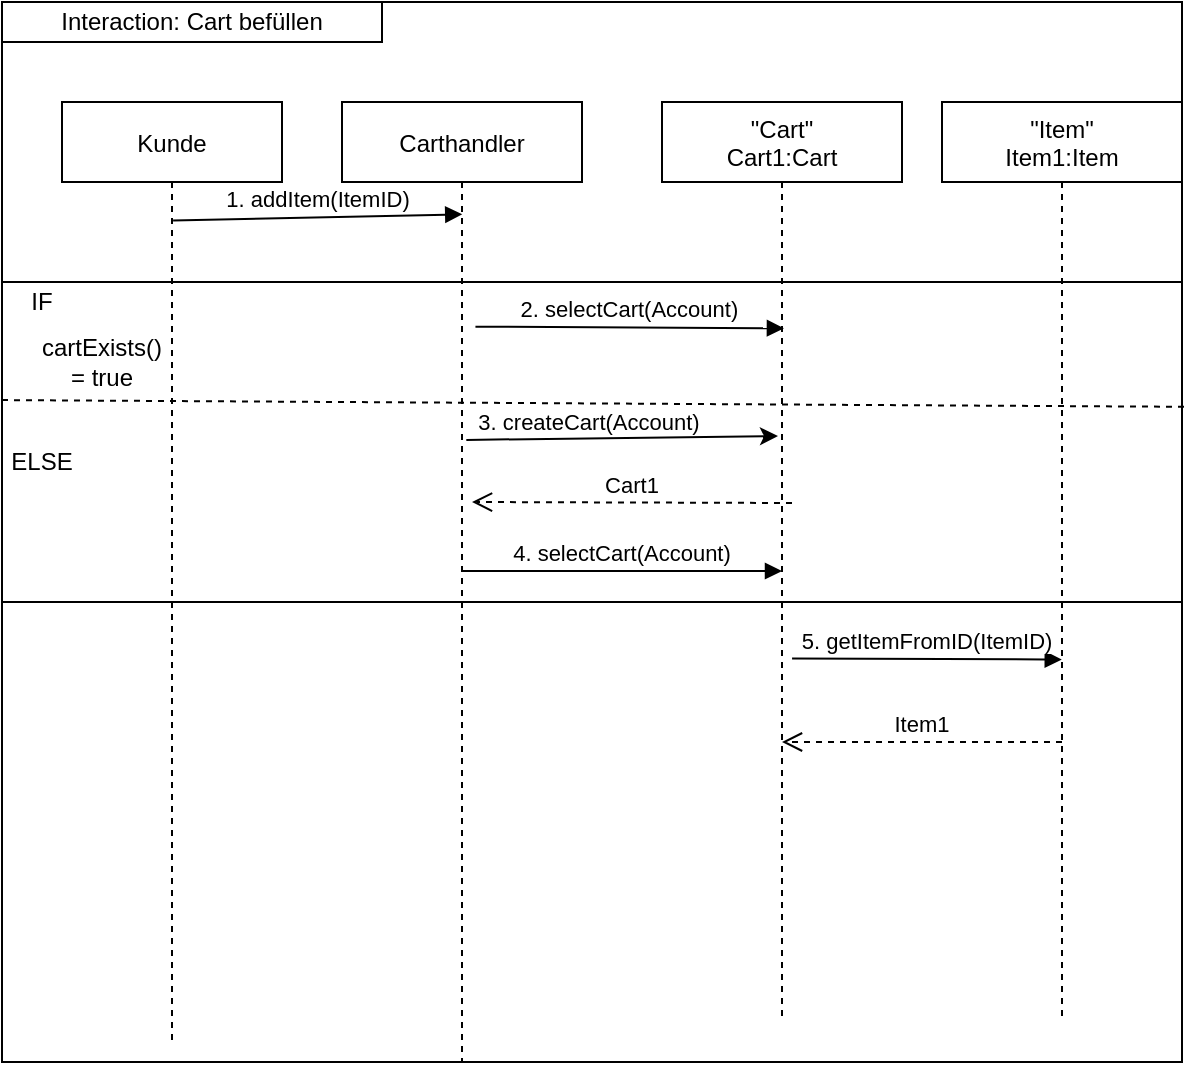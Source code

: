 <mxfile version="13.7.9" type="device"><diagram id="kgpKYQtTHZ0yAKxKKP6v" name="Page-1"><mxGraphModel dx="965" dy="567" grid="1" gridSize="10" guides="1" tooltips="1" connect="1" arrows="1" fold="1" page="1" pageScale="1" pageWidth="850" pageHeight="1100" math="0" shadow="0"><root><mxCell id="0"/><mxCell id="1" parent="0"/><mxCell id="stRXW4PTEFD8_z_3p_Lk-3" value="" style="rounded=0;whiteSpace=wrap;html=1;" parent="1" vertex="1"><mxGeometry x="30" y="30" width="590" height="530" as="geometry"/></mxCell><mxCell id="YGDiyoMRFQBf36k0A1Md-22" value="" style="rounded=0;whiteSpace=wrap;html=1;" parent="1" vertex="1"><mxGeometry x="30" y="170" width="590" height="160" as="geometry"/></mxCell><mxCell id="stRXW4PTEFD8_z_3p_Lk-4" value="Interaction: Cart befüllen" style="rounded=0;whiteSpace=wrap;html=1;" parent="1" vertex="1"><mxGeometry x="30" y="30" width="190" height="20" as="geometry"/></mxCell><mxCell id="YGDiyoMRFQBf36k0A1Md-4" value="&quot;Cart&quot;&#10;Cart1:Cart" style="shape=umlLifeline;perimeter=lifelinePerimeter;container=1;collapsible=0;recursiveResize=0;rounded=0;shadow=0;strokeWidth=1;" parent="1" vertex="1"><mxGeometry x="360" y="80" width="120" height="460" as="geometry"/></mxCell><mxCell id="3nuBFxr9cyL0pnOWT2aG-5" value="Carthandler" style="shape=umlLifeline;perimeter=lifelinePerimeter;container=1;collapsible=0;recursiveResize=0;rounded=0;shadow=0;strokeWidth=1;" parent="1" vertex="1"><mxGeometry x="200" y="80" width="120" height="480" as="geometry"/></mxCell><mxCell id="3nuBFxr9cyL0pnOWT2aG-1" value="Kunde" style="shape=umlLifeline;perimeter=lifelinePerimeter;container=1;collapsible=0;recursiveResize=0;rounded=0;shadow=0;strokeWidth=1;" parent="1" vertex="1"><mxGeometry x="60" y="80" width="110" height="470" as="geometry"/></mxCell><mxCell id="YGDiyoMRFQBf36k0A1Md-19" value="&quot;Item&quot;&#10;Item1:Item" style="shape=umlLifeline;perimeter=lifelinePerimeter;container=1;collapsible=0;recursiveResize=0;rounded=0;shadow=0;strokeWidth=1;" parent="1" vertex="1"><mxGeometry x="500" y="80" width="120" height="460" as="geometry"/></mxCell><mxCell id="YGDiyoMRFQBf36k0A1Md-20" value="1. addItem(ItemID)" style="verticalAlign=bottom;endArrow=block;shadow=0;strokeWidth=1;exitX=0.505;exitY=0.126;exitDx=0;exitDy=0;exitPerimeter=0;entryX=0.501;entryY=0.117;entryDx=0;entryDy=0;entryPerimeter=0;" parent="1" source="3nuBFxr9cyL0pnOWT2aG-1" edge="1" target="3nuBFxr9cyL0pnOWT2aG-5"><mxGeometry relative="1" as="geometry"><mxPoint x="330" y="250" as="sourcePoint"/><mxPoint x="258" y="135" as="targetPoint"/></mxGeometry></mxCell><mxCell id="YGDiyoMRFQBf36k0A1Md-23" value="" style="endArrow=none;dashed=1;html=1;exitX=0;exitY=0.369;exitDx=0;exitDy=0;entryX=1.003;entryY=0.39;entryDx=0;entryDy=0;entryPerimeter=0;exitPerimeter=0;" parent="1" source="YGDiyoMRFQBf36k0A1Md-22" target="YGDiyoMRFQBf36k0A1Md-22" edge="1"><mxGeometry width="50" height="50" relative="1" as="geometry"><mxPoint x="390" y="280" as="sourcePoint"/><mxPoint x="440" y="230" as="targetPoint"/></mxGeometry></mxCell><mxCell id="YGDiyoMRFQBf36k0A1Md-24" value="IF" style="text;html=1;strokeColor=none;fillColor=none;align=center;verticalAlign=middle;whiteSpace=wrap;rounded=0;" parent="1" vertex="1"><mxGeometry x="30" y="170" width="40" height="20" as="geometry"/></mxCell><mxCell id="YGDiyoMRFQBf36k0A1Md-25" value="cartExists() = true" style="text;html=1;strokeColor=none;fillColor=none;align=center;verticalAlign=middle;whiteSpace=wrap;rounded=0;" parent="1" vertex="1"><mxGeometry x="60" y="200" width="40" height="20" as="geometry"/></mxCell><mxCell id="YGDiyoMRFQBf36k0A1Md-26" value="ELSE" style="text;html=1;strokeColor=none;fillColor=none;align=center;verticalAlign=middle;whiteSpace=wrap;rounded=0;" parent="1" vertex="1"><mxGeometry x="30" y="250" width="40" height="20" as="geometry"/></mxCell><mxCell id="YGDiyoMRFQBf36k0A1Md-29" value="2. selectCart(Account)" style="verticalAlign=bottom;endArrow=block;entryX=0.508;entryY=0.246;shadow=0;strokeWidth=1;exitX=0.556;exitY=0.234;exitDx=0;exitDy=0;exitPerimeter=0;entryDx=0;entryDy=0;entryPerimeter=0;" parent="1" source="3nuBFxr9cyL0pnOWT2aG-5" target="YGDiyoMRFQBf36k0A1Md-4" edge="1"><mxGeometry relative="1" as="geometry"><mxPoint x="330" y="260" as="sourcePoint"/><mxPoint x="500" y="260" as="targetPoint"/></mxGeometry></mxCell><mxCell id="YGDiyoMRFQBf36k0A1Md-33" value="" style="endArrow=classic;html=1;exitX=0.518;exitY=0.352;exitDx=0;exitDy=0;exitPerimeter=0;" parent="1" source="3nuBFxr9cyL0pnOWT2aG-5" edge="1"><mxGeometry width="50" height="50" relative="1" as="geometry"><mxPoint x="390" y="380" as="sourcePoint"/><mxPoint x="418" y="247" as="targetPoint"/></mxGeometry></mxCell><mxCell id="YGDiyoMRFQBf36k0A1Md-34" value="3. createCart(Account)" style="edgeLabel;html=1;align=center;verticalAlign=middle;resizable=0;points=[];" parent="YGDiyoMRFQBf36k0A1Md-33" vertex="1" connectable="0"><mxGeometry x="-0.225" y="8" relative="1" as="geometry"><mxPoint as="offset"/></mxGeometry></mxCell><mxCell id="YGDiyoMRFQBf36k0A1Md-35" value="4. selectCart(Account)" style="verticalAlign=bottom;endArrow=block;shadow=0;strokeWidth=1;" parent="1" edge="1"><mxGeometry relative="1" as="geometry"><mxPoint x="260" y="314.5" as="sourcePoint"/><mxPoint x="420" y="314.5" as="targetPoint"/></mxGeometry></mxCell><mxCell id="YGDiyoMRFQBf36k0A1Md-41" value="5. getItemFromID(ItemID)" style="verticalAlign=bottom;endArrow=block;entryX=0.499;entryY=0.606;shadow=0;strokeWidth=1;exitX=0.542;exitY=0.605;exitDx=0;exitDy=0;exitPerimeter=0;entryDx=0;entryDy=0;entryPerimeter=0;" parent="1" source="YGDiyoMRFQBf36k0A1Md-4" target="YGDiyoMRFQBf36k0A1Md-19" edge="1"><mxGeometry relative="1" as="geometry"><mxPoint x="330" y="360" as="sourcePoint"/><mxPoint x="500" y="360" as="targetPoint"/></mxGeometry></mxCell><mxCell id="YGDiyoMRFQBf36k0A1Md-43" value="Cart1" style="verticalAlign=bottom;endArrow=open;dashed=1;endSize=8;shadow=0;strokeWidth=1;" parent="1" edge="1"><mxGeometry relative="1" as="geometry"><mxPoint x="265" y="280" as="targetPoint"/><mxPoint x="425" y="280.5" as="sourcePoint"/></mxGeometry></mxCell><mxCell id="YGDiyoMRFQBf36k0A1Md-44" value="Item1" style="verticalAlign=bottom;endArrow=open;dashed=1;endSize=8;shadow=0;strokeWidth=1;" parent="1" edge="1"><mxGeometry relative="1" as="geometry"><mxPoint x="420" y="400" as="targetPoint"/><mxPoint x="560" y="400" as="sourcePoint"/></mxGeometry></mxCell></root></mxGraphModel></diagram></mxfile>